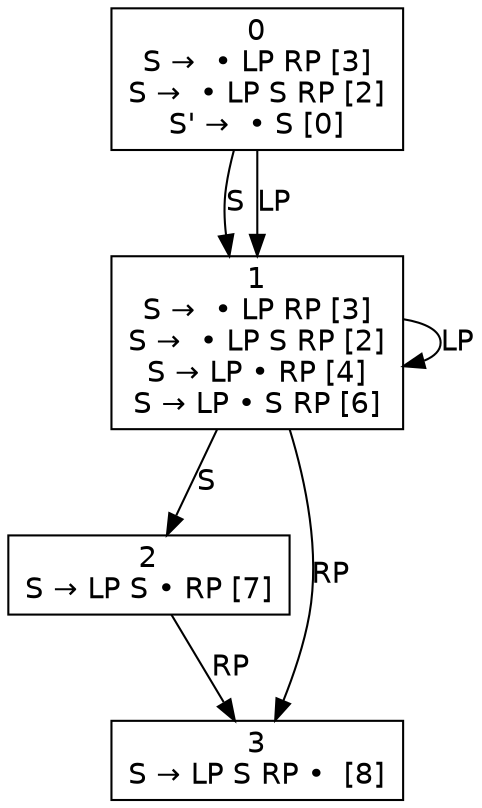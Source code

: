 digraph d{
node [fontname=Helvetica,shape=box];
edge [fontname=Helvetica];
n0 [label=<0<br />S →  • LP RP [3]<br />S →  • LP S RP [2]<br />S' →  • S [0]>];
n1 [label=<1<br />S →  • LP RP [3]<br />S →  • LP S RP [2]<br />S → LP • RP [4]<br />S → LP • S RP [6]>];
n2 [label=<2<br />S → LP S • RP [7]>];
n3 [label=<3<br />S → LP S RP •  [8]>];
n0 -> n1 [label="S"];
n0 -> n1 [label="LP"];
n1 -> n2 [label="S"];
n1 -> n1 [label="LP"];
n1 -> n3 [label="RP"];
n2 -> n3 [label="RP"];
}